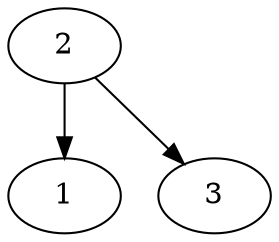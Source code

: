 digraph 01 {
	2;
	1;
	3;

	2 -> 3 [village=Hamburg; name=Rose_Way2; heightLimit=3; weight=4; primaryType=sideStreet; secondaryType=none;];
	2 -> 1 [village=Hamburg; name=Rose_Way; heightLimit=3; weight=10; primaryType=mainStreet; secondaryType=none;];

}